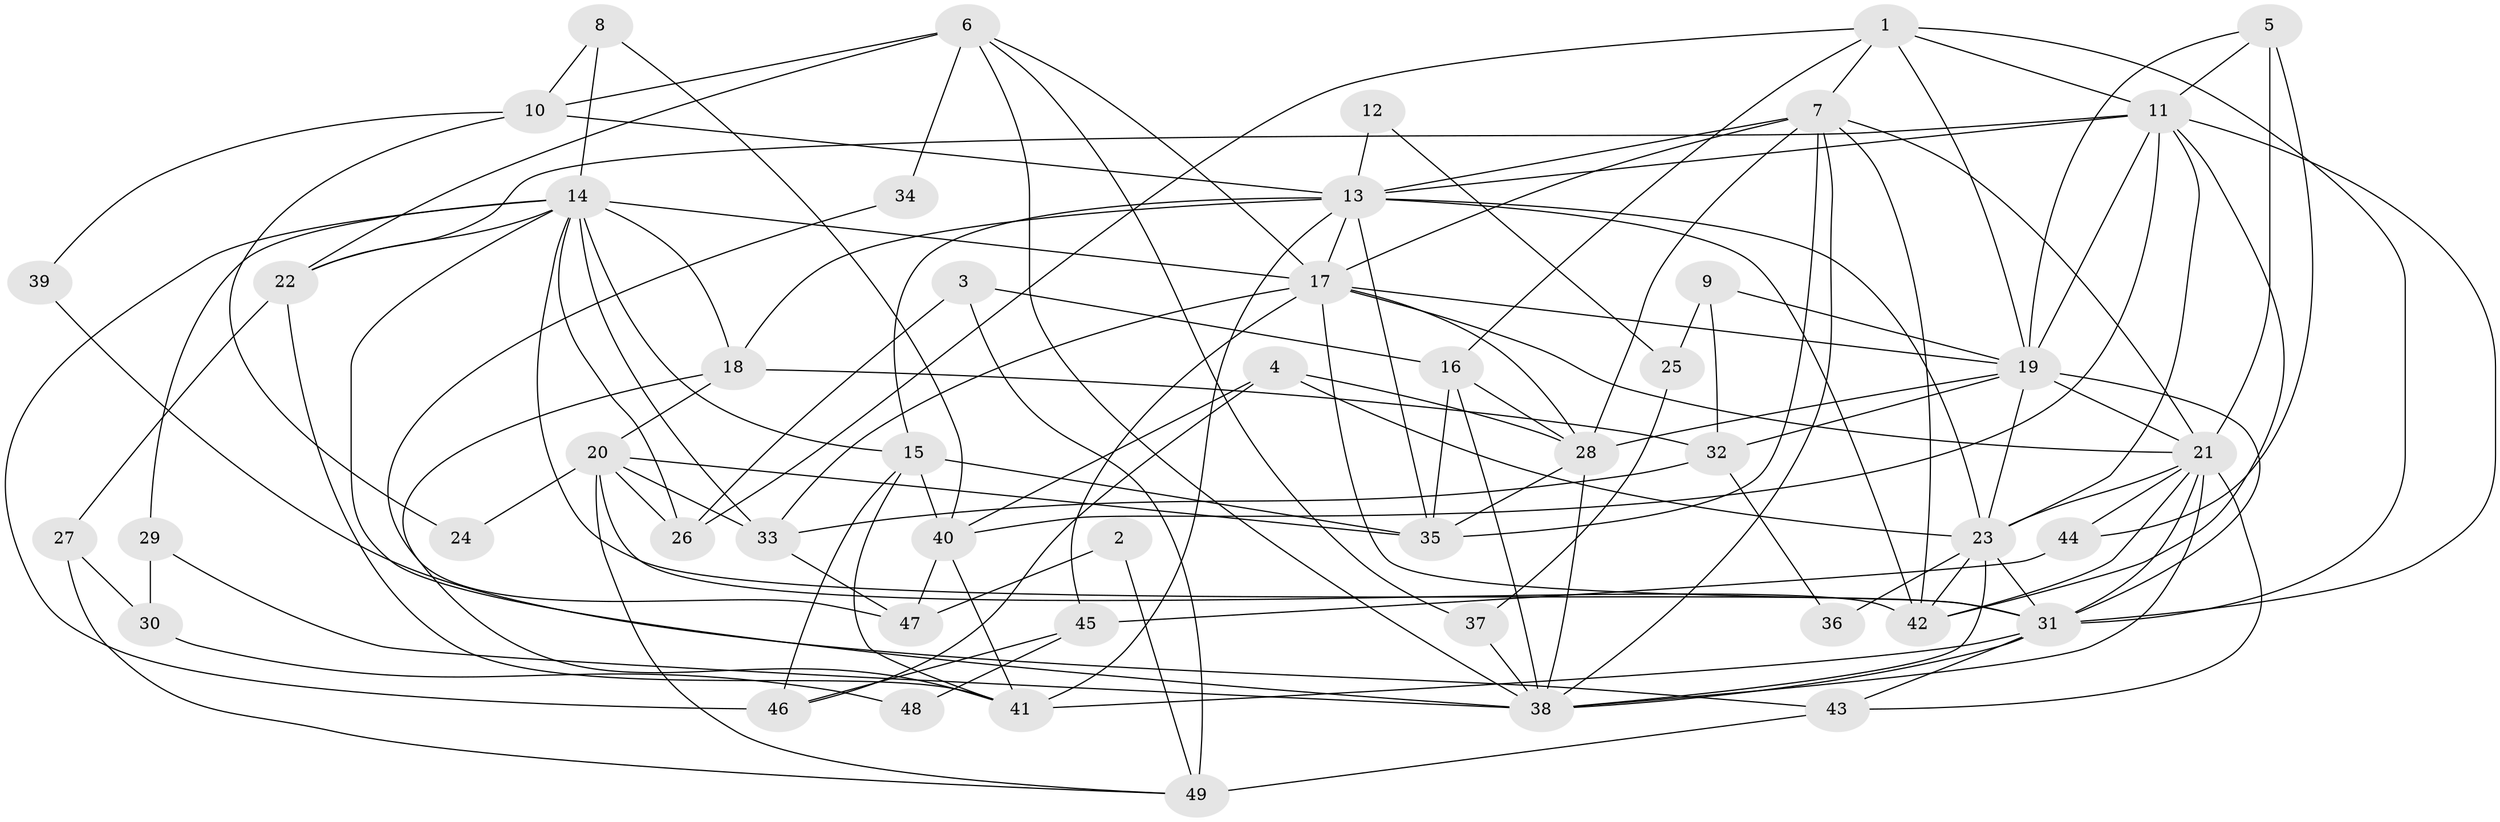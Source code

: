 // original degree distribution, {2: 0.12244897959183673, 4: 0.2857142857142857, 3: 0.29591836734693877, 5: 0.15306122448979592, 7: 0.061224489795918366, 6: 0.061224489795918366, 8: 0.02040816326530612}
// Generated by graph-tools (version 1.1) at 2025/36/03/09/25 02:36:04]
// undirected, 49 vertices, 129 edges
graph export_dot {
graph [start="1"]
  node [color=gray90,style=filled];
  1;
  2;
  3;
  4;
  5;
  6;
  7;
  8;
  9;
  10;
  11;
  12;
  13;
  14;
  15;
  16;
  17;
  18;
  19;
  20;
  21;
  22;
  23;
  24;
  25;
  26;
  27;
  28;
  29;
  30;
  31;
  32;
  33;
  34;
  35;
  36;
  37;
  38;
  39;
  40;
  41;
  42;
  43;
  44;
  45;
  46;
  47;
  48;
  49;
  1 -- 7 [weight=1.0];
  1 -- 11 [weight=1.0];
  1 -- 16 [weight=1.0];
  1 -- 19 [weight=1.0];
  1 -- 26 [weight=1.0];
  1 -- 31 [weight=1.0];
  2 -- 47 [weight=1.0];
  2 -- 49 [weight=1.0];
  3 -- 16 [weight=1.0];
  3 -- 26 [weight=1.0];
  3 -- 49 [weight=2.0];
  4 -- 23 [weight=1.0];
  4 -- 28 [weight=1.0];
  4 -- 40 [weight=1.0];
  4 -- 46 [weight=1.0];
  5 -- 11 [weight=1.0];
  5 -- 19 [weight=1.0];
  5 -- 21 [weight=4.0];
  5 -- 44 [weight=1.0];
  6 -- 10 [weight=1.0];
  6 -- 17 [weight=1.0];
  6 -- 22 [weight=1.0];
  6 -- 34 [weight=1.0];
  6 -- 37 [weight=1.0];
  6 -- 38 [weight=1.0];
  7 -- 13 [weight=1.0];
  7 -- 17 [weight=1.0];
  7 -- 21 [weight=1.0];
  7 -- 28 [weight=1.0];
  7 -- 35 [weight=1.0];
  7 -- 38 [weight=1.0];
  7 -- 42 [weight=1.0];
  8 -- 10 [weight=1.0];
  8 -- 14 [weight=1.0];
  8 -- 40 [weight=1.0];
  9 -- 19 [weight=1.0];
  9 -- 25 [weight=1.0];
  9 -- 32 [weight=1.0];
  10 -- 13 [weight=1.0];
  10 -- 24 [weight=1.0];
  10 -- 39 [weight=1.0];
  11 -- 13 [weight=1.0];
  11 -- 19 [weight=1.0];
  11 -- 22 [weight=1.0];
  11 -- 23 [weight=1.0];
  11 -- 31 [weight=1.0];
  11 -- 40 [weight=1.0];
  11 -- 42 [weight=1.0];
  12 -- 13 [weight=1.0];
  12 -- 25 [weight=1.0];
  13 -- 15 [weight=1.0];
  13 -- 17 [weight=2.0];
  13 -- 18 [weight=1.0];
  13 -- 23 [weight=2.0];
  13 -- 35 [weight=1.0];
  13 -- 41 [weight=2.0];
  13 -- 42 [weight=1.0];
  14 -- 15 [weight=1.0];
  14 -- 17 [weight=1.0];
  14 -- 18 [weight=1.0];
  14 -- 22 [weight=1.0];
  14 -- 26 [weight=1.0];
  14 -- 29 [weight=1.0];
  14 -- 31 [weight=1.0];
  14 -- 33 [weight=1.0];
  14 -- 38 [weight=2.0];
  14 -- 46 [weight=1.0];
  15 -- 35 [weight=2.0];
  15 -- 40 [weight=1.0];
  15 -- 41 [weight=1.0];
  15 -- 46 [weight=1.0];
  16 -- 28 [weight=1.0];
  16 -- 35 [weight=1.0];
  16 -- 38 [weight=1.0];
  17 -- 19 [weight=2.0];
  17 -- 21 [weight=1.0];
  17 -- 28 [weight=1.0];
  17 -- 31 [weight=1.0];
  17 -- 33 [weight=1.0];
  17 -- 45 [weight=1.0];
  18 -- 20 [weight=1.0];
  18 -- 32 [weight=1.0];
  18 -- 41 [weight=1.0];
  19 -- 21 [weight=1.0];
  19 -- 23 [weight=1.0];
  19 -- 28 [weight=1.0];
  19 -- 31 [weight=1.0];
  19 -- 32 [weight=1.0];
  20 -- 24 [weight=1.0];
  20 -- 26 [weight=1.0];
  20 -- 33 [weight=1.0];
  20 -- 35 [weight=2.0];
  20 -- 42 [weight=1.0];
  20 -- 49 [weight=1.0];
  21 -- 23 [weight=1.0];
  21 -- 31 [weight=1.0];
  21 -- 38 [weight=1.0];
  21 -- 42 [weight=1.0];
  21 -- 43 [weight=1.0];
  21 -- 44 [weight=1.0];
  22 -- 27 [weight=1.0];
  22 -- 41 [weight=2.0];
  23 -- 31 [weight=1.0];
  23 -- 36 [weight=1.0];
  23 -- 38 [weight=2.0];
  23 -- 42 [weight=1.0];
  25 -- 37 [weight=1.0];
  27 -- 30 [weight=1.0];
  27 -- 49 [weight=1.0];
  28 -- 35 [weight=1.0];
  28 -- 38 [weight=1.0];
  29 -- 30 [weight=1.0];
  29 -- 38 [weight=1.0];
  30 -- 48 [weight=1.0];
  31 -- 38 [weight=1.0];
  31 -- 41 [weight=2.0];
  31 -- 43 [weight=1.0];
  32 -- 33 [weight=1.0];
  32 -- 36 [weight=1.0];
  33 -- 47 [weight=1.0];
  34 -- 47 [weight=1.0];
  37 -- 38 [weight=2.0];
  39 -- 43 [weight=1.0];
  40 -- 41 [weight=1.0];
  40 -- 47 [weight=1.0];
  43 -- 49 [weight=1.0];
  44 -- 45 [weight=1.0];
  45 -- 46 [weight=1.0];
  45 -- 48 [weight=1.0];
}
